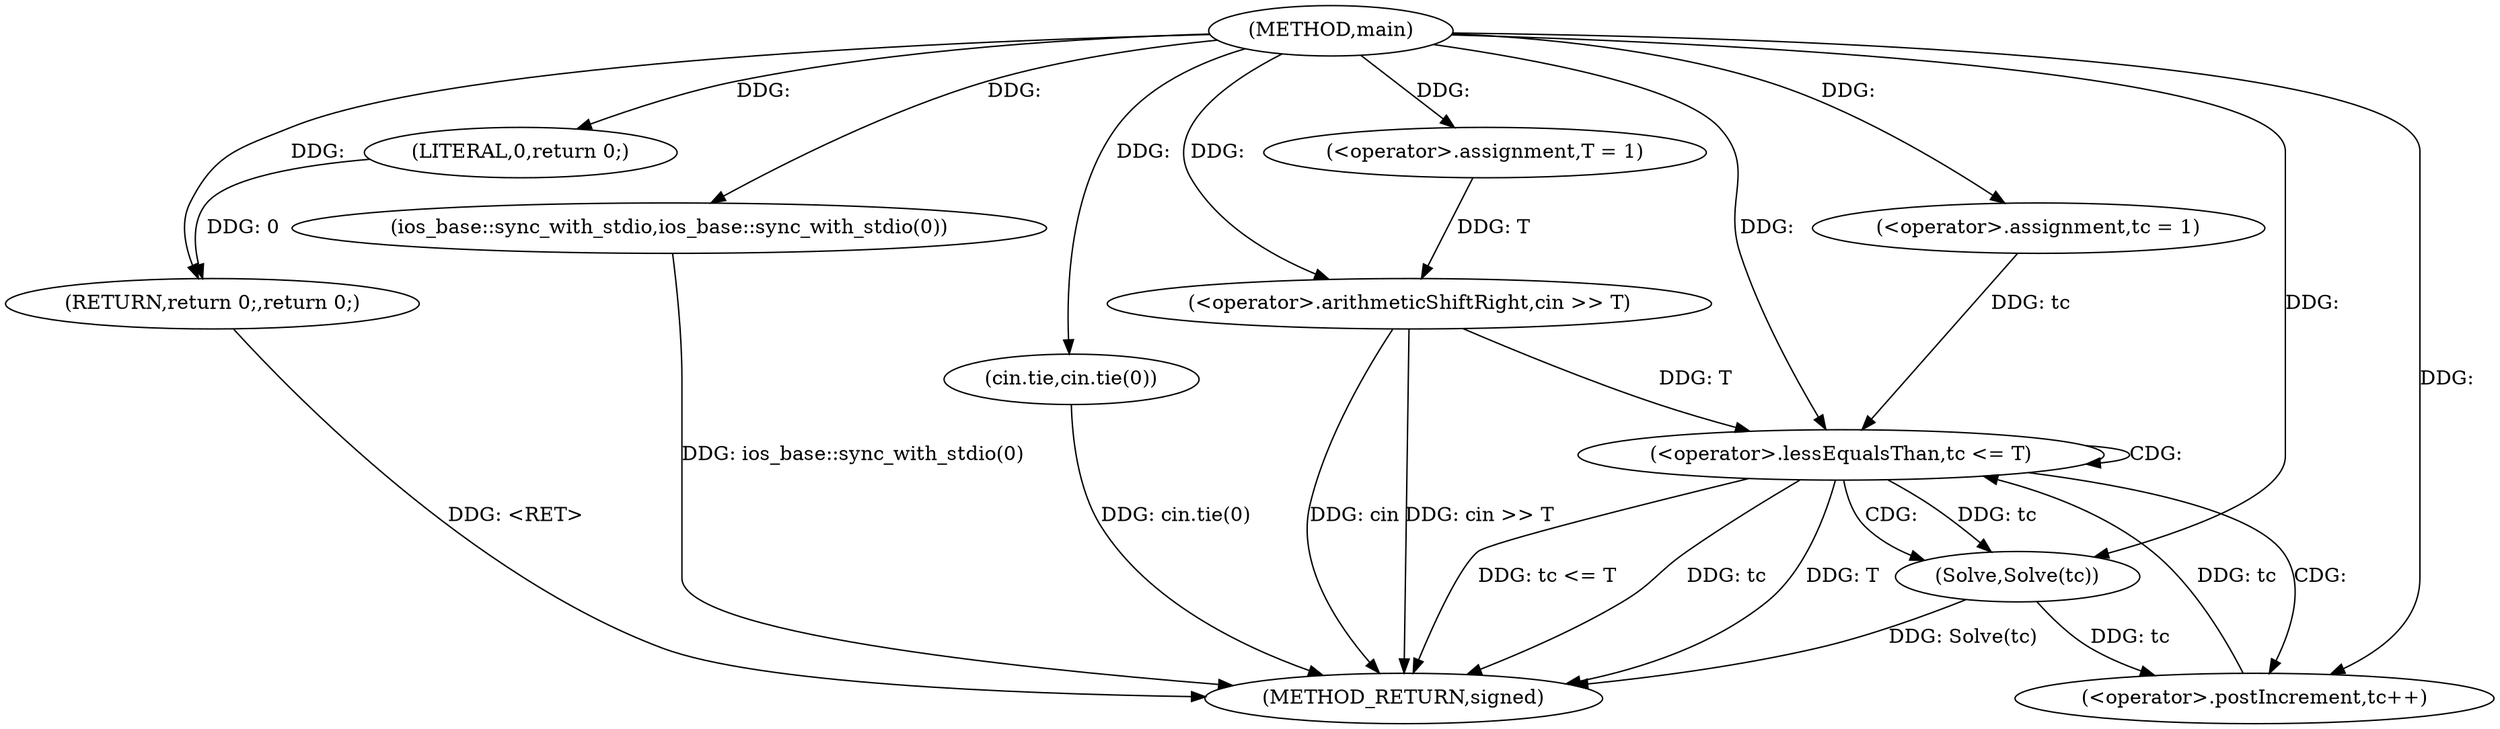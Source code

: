 digraph "main" {  
"1000160" [label = "(METHOD,main)" ]
"1000188" [label = "(METHOD_RETURN,signed)" ]
"1000162" [label = "(ios_base::sync_with_stdio,ios_base::sync_with_stdio(0))" ]
"1000164" [label = "(cin.tie,cin.tie(0))" ]
"1000167" [label = "(<operator>.assignment,T = 1)" ]
"1000170" [label = "(<operator>.arithmeticShiftRight,cin >> T)" ]
"1000186" [label = "(RETURN,return 0;,return 0;)" ]
"1000175" [label = "(<operator>.assignment,tc = 1)" ]
"1000178" [label = "(<operator>.lessEqualsThan,tc <= T)" ]
"1000181" [label = "(<operator>.postIncrement,tc++)" ]
"1000187" [label = "(LITERAL,0,return 0;)" ]
"1000184" [label = "(Solve,Solve(tc))" ]
  "1000186" -> "1000188"  [ label = "DDG: <RET>"] 
  "1000162" -> "1000188"  [ label = "DDG: ios_base::sync_with_stdio(0)"] 
  "1000164" -> "1000188"  [ label = "DDG: cin.tie(0)"] 
  "1000170" -> "1000188"  [ label = "DDG: cin >> T"] 
  "1000178" -> "1000188"  [ label = "DDG: tc"] 
  "1000178" -> "1000188"  [ label = "DDG: T"] 
  "1000178" -> "1000188"  [ label = "DDG: tc <= T"] 
  "1000184" -> "1000188"  [ label = "DDG: Solve(tc)"] 
  "1000170" -> "1000188"  [ label = "DDG: cin"] 
  "1000160" -> "1000167"  [ label = "DDG: "] 
  "1000187" -> "1000186"  [ label = "DDG: 0"] 
  "1000160" -> "1000186"  [ label = "DDG: "] 
  "1000160" -> "1000162"  [ label = "DDG: "] 
  "1000160" -> "1000164"  [ label = "DDG: "] 
  "1000160" -> "1000170"  [ label = "DDG: "] 
  "1000167" -> "1000170"  [ label = "DDG: T"] 
  "1000160" -> "1000175"  [ label = "DDG: "] 
  "1000160" -> "1000187"  [ label = "DDG: "] 
  "1000175" -> "1000178"  [ label = "DDG: tc"] 
  "1000181" -> "1000178"  [ label = "DDG: tc"] 
  "1000160" -> "1000178"  [ label = "DDG: "] 
  "1000170" -> "1000178"  [ label = "DDG: T"] 
  "1000184" -> "1000181"  [ label = "DDG: tc"] 
  "1000160" -> "1000181"  [ label = "DDG: "] 
  "1000178" -> "1000184"  [ label = "DDG: tc"] 
  "1000160" -> "1000184"  [ label = "DDG: "] 
  "1000178" -> "1000178"  [ label = "CDG: "] 
  "1000178" -> "1000184"  [ label = "CDG: "] 
  "1000178" -> "1000181"  [ label = "CDG: "] 
}

